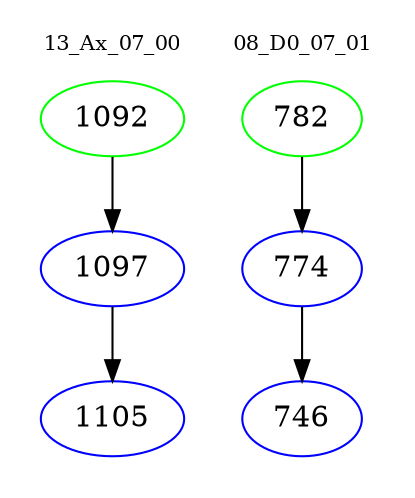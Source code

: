 digraph{
subgraph cluster_0 {
color = white
label = "13_Ax_07_00";
fontsize=10;
T0_1092 [label="1092", color="green"]
T0_1092 -> T0_1097 [color="black"]
T0_1097 [label="1097", color="blue"]
T0_1097 -> T0_1105 [color="black"]
T0_1105 [label="1105", color="blue"]
}
subgraph cluster_1 {
color = white
label = "08_D0_07_01";
fontsize=10;
T1_782 [label="782", color="green"]
T1_782 -> T1_774 [color="black"]
T1_774 [label="774", color="blue"]
T1_774 -> T1_746 [color="black"]
T1_746 [label="746", color="blue"]
}
}
